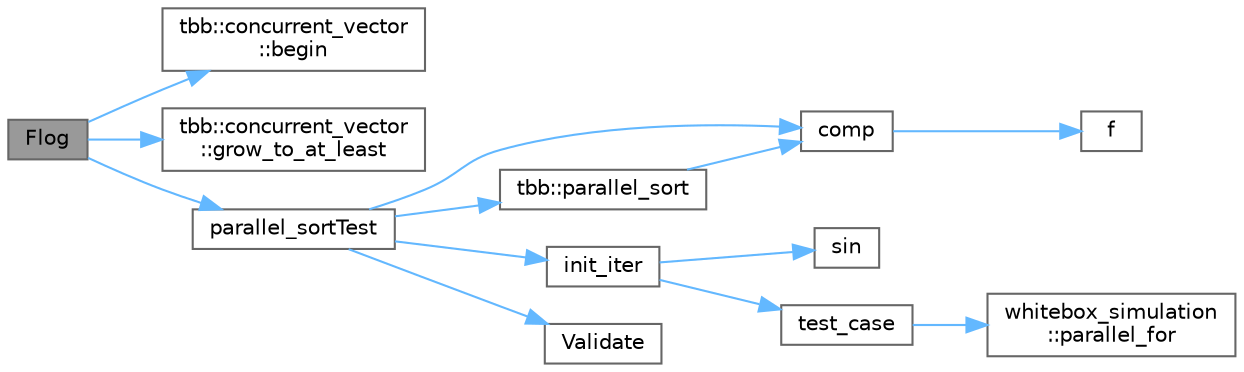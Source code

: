digraph "Flog"
{
 // LATEX_PDF_SIZE
  bgcolor="transparent";
  edge [fontname=Helvetica,fontsize=10,labelfontname=Helvetica,labelfontsize=10];
  node [fontname=Helvetica,fontsize=10,shape=box,height=0.2,width=0.4];
  rankdir="LR";
  Node1 [id="Node000001",label="Flog",height=0.2,width=0.4,color="gray40", fillcolor="grey60", style="filled", fontcolor="black",tooltip="The main driver for the tests."];
  Node1 -> Node2 [id="edge1_Node000001_Node000002",color="steelblue1",style="solid",tooltip=" "];
  Node2 [id="Node000002",label="tbb::concurrent_vector\l::begin",height=0.2,width=0.4,color="grey40", fillcolor="white", style="filled",URL="$classtbb_1_1concurrent__vector.html#a2914571ae4553453e3046132bd1dc4ec",tooltip="start iterator"];
  Node1 -> Node3 [id="edge2_Node000001_Node000003",color="steelblue1",style="solid",tooltip=" "];
  Node3 [id="Node000003",label="tbb::concurrent_vector\l::grow_to_at_least",height=0.2,width=0.4,color="grey40", fillcolor="white", style="filled",URL="$classtbb_1_1concurrent__vector.html#a0318df2adb8e0a9c0af964ca7659e1d6",tooltip="Append minimal sequence of elements such that size()>=n."];
  Node1 -> Node4 [id="edge3_Node000001_Node000004",color="steelblue1",style="solid",tooltip=" "];
  Node4 [id="Node000004",label="parallel_sortTest",height=0.2,width=0.4,color="grey40", fillcolor="white", style="filled",URL="$test__parallel__sort_8cpp.html#a73484e9d65f47751689bcb22ac6304ca",tooltip="The default test routine."];
  Node4 -> Node5 [id="edge4_Node000004_Node000005",color="steelblue1",style="solid",tooltip=" "];
  Node5 [id="Node000005",label="comp",height=0.2,width=0.4,color="grey40", fillcolor="white", style="filled",URL="$external_2taskflow_2sandbox_2jacobi_2main_8cpp.html#aaa178026ff13e667efcb0104a55252e7",tooltip=" "];
  Node5 -> Node6 [id="edge5_Node000005_Node000006",color="steelblue1",style="solid",tooltip=" "];
  Node6 [id="Node000006",label="f",height=0.2,width=0.4,color="grey40", fillcolor="white", style="filled",URL="$cxx11__tensor__map_8cpp.html#a7f507fea02198f6cb81c86640c7b1a4e",tooltip=" "];
  Node4 -> Node7 [id="edge6_Node000004_Node000007",color="steelblue1",style="solid",tooltip=" "];
  Node7 [id="Node000007",label="init_iter",height=0.2,width=0.4,color="grey40", fillcolor="white", style="filled",URL="$test__parallel__sort_8cpp.html#a7c3f14b608ada697817ddad30582ca66",tooltip="The default initialization routine."];
  Node7 -> Node8 [id="edge7_Node000007_Node000008",color="steelblue1",style="solid",tooltip=" "];
  Node8 [id="Node000008",label="sin",height=0.2,width=0.4,color="grey40", fillcolor="white", style="filled",URL="$_array_cwise_unary_ops_8h.html#a9cfb0ea58bd813510a9e2db18a5e49f0",tooltip=" "];
  Node7 -> Node9 [id="edge8_Node000007_Node000009",color="steelblue1",style="solid",tooltip=" "];
  Node9 [id="Node000009",label="test_case",height=0.2,width=0.4,color="grey40", fillcolor="white", style="filled",URL="$test__partitioner__whitebox_8h.html#a29e4ee00a1f993ba09a85ec5438d189d",tooltip=" "];
  Node9 -> Node10 [id="edge9_Node000009_Node000010",color="steelblue1",style="solid",tooltip=" "];
  Node10 [id="Node000010",label="whitebox_simulation\l::parallel_for",height=0.2,width=0.4,color="grey40", fillcolor="white", style="filled",URL="$namespacewhitebox__simulation.html#aa4f3e6e60e4c0db1a731c19cae950cdb",tooltip=" "];
  Node4 -> Node11 [id="edge10_Node000004_Node000011",color="steelblue1",style="solid",tooltip=" "];
  Node11 [id="Node000011",label="tbb::parallel_sort",height=0.2,width=0.4,color="grey40", fillcolor="white", style="filled",URL="$group__algorithms.html#gabdc90813499f91d3e32298cd6dc2fe45",tooltip="Sorts the data in [begin,end) using the given comparator"];
  Node11 -> Node5 [id="edge11_Node000011_Node000005",color="steelblue1",style="solid",tooltip=" "];
  Node4 -> Node12 [id="edge12_Node000004_Node000012",color="steelblue1",style="solid",tooltip=" "];
  Node12 [id="Node000012",label="Validate",height=0.2,width=0.4,color="grey40", fillcolor="white", style="filled",URL="$test__parallel__sort_8cpp.html#a0b21d9c981733fd6833ac56afa39b0fb",tooltip="The default validate; but it uses operator== which is not required"];
}
